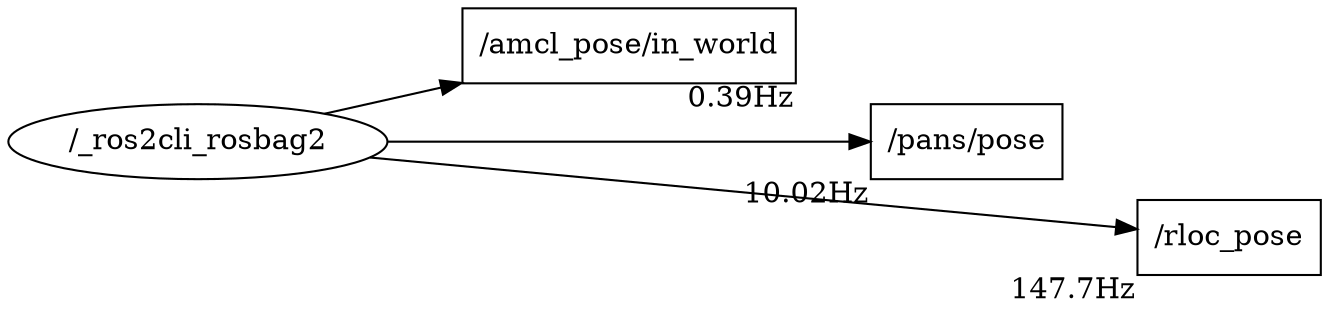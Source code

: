 strict digraph ros2_extraction {
	graph [rankdir=LR];
	"/_ros2cli_rosbag2"	[label="/_ros2cli_rosbag2"];
	"/amcl_pose/in_world"	[label="/amcl_pose/in_world",
		shape=rectangle,
		xlabel="0.39Hz"];
	"/_ros2cli_rosbag2" -> "/amcl_pose/in_world"	[minlen=1];
	"/pans/pose"	[label="/pans/pose",
		shape=rectangle,
		xlabel="10.02Hz"];
	"/_ros2cli_rosbag2" -> "/pans/pose"	[minlen=2];
	"/rloc_pose"	[label="/rloc_pose",
		shape=rectangle,
		xlabel="147.7Hz"];
	"/_ros2cli_rosbag2" -> "/rloc_pose"	[minlen=3];
}

